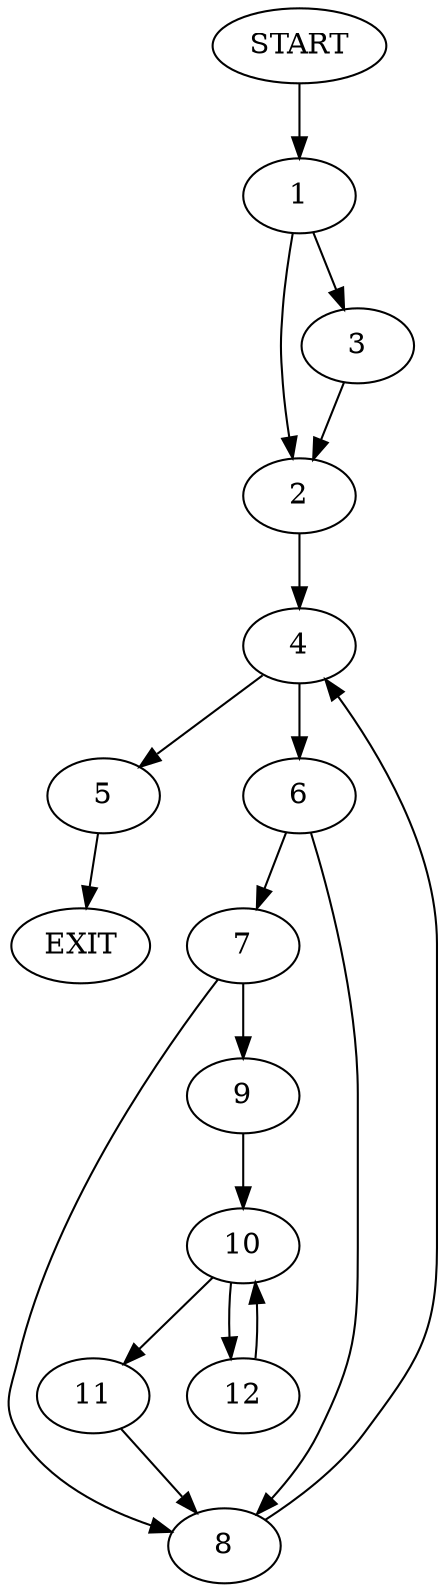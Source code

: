 digraph {
0 [label="START"]
13 [label="EXIT"]
0 -> 1
1 -> 2
1 -> 3
2 -> 4
3 -> 2
4 -> 5
4 -> 6
5 -> 13
6 -> 7
6 -> 8
7 -> 9
7 -> 8
8 -> 4
9 -> 10
10 -> 11
10 -> 12
11 -> 8
12 -> 10
}
